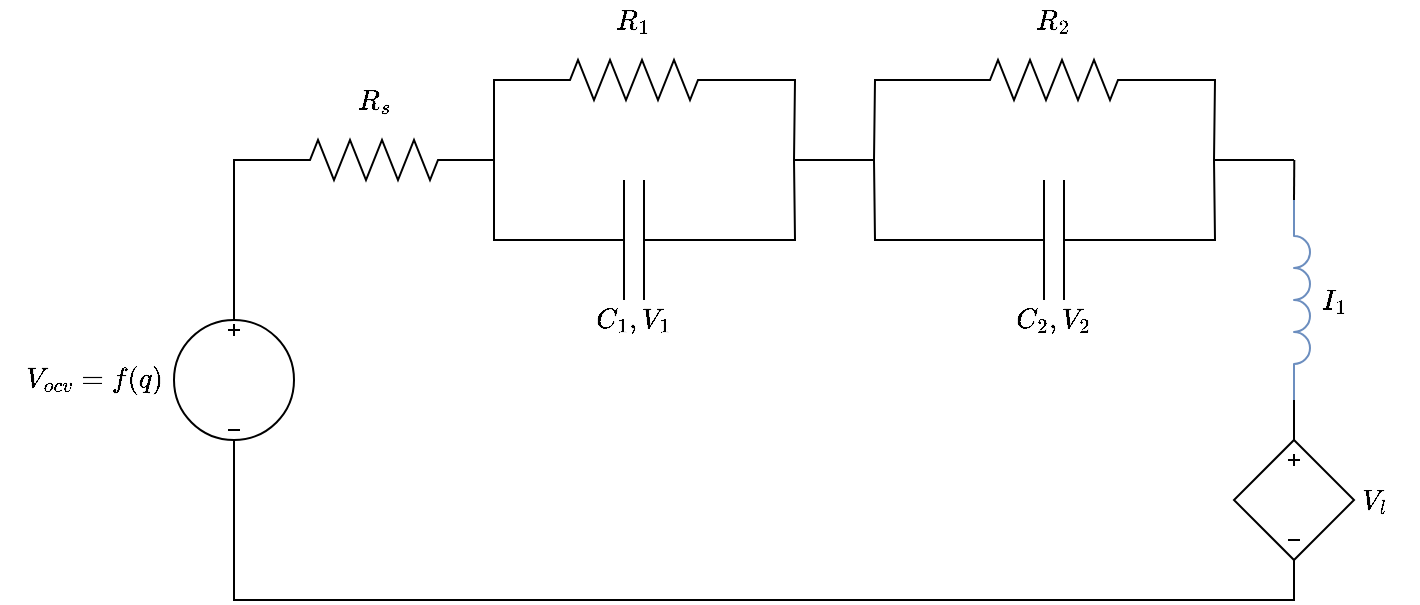 <mxfile version="13.7.9" type="device"><diagram id="08NvM-eT2aPjcZvHbzK1" name="Page-1"><mxGraphModel dx="905" dy="672" grid="1" gridSize="10" guides="1" tooltips="1" connect="1" arrows="1" fold="1" page="1" pageScale="1" pageWidth="850" pageHeight="1100" math="1" shadow="0"><root><mxCell id="0"/><mxCell id="1" parent="0"/><mxCell id="rtGggMHU-jXYoA-TofqP-1" value="" style="pointerEvents=1;verticalLabelPosition=bottom;shadow=0;dashed=0;align=center;html=1;verticalAlign=top;shape=mxgraph.electrical.signal_sources.dc_source_3;" parent="1" vertex="1"><mxGeometry x="100" y="260" width="60" height="60" as="geometry"/></mxCell><mxCell id="rtGggMHU-jXYoA-TofqP-2" value="$$V_{ocv}=f(q)$$" style="text;html=1;strokeColor=none;fillColor=none;align=center;verticalAlign=middle;whiteSpace=wrap;rounded=0;" parent="1" vertex="1"><mxGeometry x="40" y="280" width="40" height="20" as="geometry"/></mxCell><mxCell id="rtGggMHU-jXYoA-TofqP-4" style="edgeStyle=orthogonalEdgeStyle;rounded=0;orthogonalLoop=1;jettySize=auto;html=1;exitX=0;exitY=0.5;exitDx=0;exitDy=0;exitPerimeter=0;entryX=0.5;entryY=0;entryDx=0;entryDy=0;entryPerimeter=0;endArrow=none;endFill=0;" parent="1" source="rtGggMHU-jXYoA-TofqP-3" target="rtGggMHU-jXYoA-TofqP-1" edge="1"><mxGeometry relative="1" as="geometry"/></mxCell><mxCell id="rtGggMHU-jXYoA-TofqP-3" value="" style="pointerEvents=1;verticalLabelPosition=bottom;shadow=0;dashed=0;align=center;html=1;verticalAlign=top;shape=mxgraph.electrical.resistors.resistor_2;" parent="1" vertex="1"><mxGeometry x="150" y="170" width="100" height="20" as="geometry"/></mxCell><mxCell id="rtGggMHU-jXYoA-TofqP-5" value="$$R_s$$" style="text;html=1;strokeColor=none;fillColor=none;align=center;verticalAlign=middle;whiteSpace=wrap;rounded=0;" parent="1" vertex="1"><mxGeometry x="180" y="140" width="40" height="20" as="geometry"/></mxCell><mxCell id="rtGggMHU-jXYoA-TofqP-13" value="" style="group" parent="1" vertex="1" connectable="0"><mxGeometry x="260" y="100" width="120" height="170" as="geometry"/></mxCell><mxCell id="rtGggMHU-jXYoA-TofqP-6" value="" style="pointerEvents=1;verticalLabelPosition=bottom;shadow=0;dashed=0;align=center;html=1;verticalAlign=top;shape=mxgraph.electrical.resistors.resistor_2;" parent="rtGggMHU-jXYoA-TofqP-13" vertex="1"><mxGeometry x="20" y="30" width="100" height="20" as="geometry"/></mxCell><mxCell id="rtGggMHU-jXYoA-TofqP-7" value="$$R_1$$" style="text;html=1;strokeColor=none;fillColor=none;align=center;verticalAlign=middle;whiteSpace=wrap;rounded=0;" parent="rtGggMHU-jXYoA-TofqP-13" vertex="1"><mxGeometry x="50" width="40" height="20" as="geometry"/></mxCell><mxCell id="rtGggMHU-jXYoA-TofqP-8" value="" style="pointerEvents=1;verticalLabelPosition=bottom;shadow=0;dashed=0;align=center;html=1;verticalAlign=top;shape=mxgraph.electrical.capacitors.capacitor_1;" parent="rtGggMHU-jXYoA-TofqP-13" vertex="1"><mxGeometry x="20" y="90" width="100" height="60" as="geometry"/></mxCell><mxCell id="rtGggMHU-jXYoA-TofqP-9" value="$$C_1,V_1$$" style="text;html=1;strokeColor=none;fillColor=none;align=center;verticalAlign=middle;whiteSpace=wrap;rounded=0;" parent="rtGggMHU-jXYoA-TofqP-13" vertex="1"><mxGeometry x="50" y="150" width="40" height="20" as="geometry"/></mxCell><mxCell id="rtGggMHU-jXYoA-TofqP-10" style="edgeStyle=orthogonalEdgeStyle;rounded=0;orthogonalLoop=1;jettySize=auto;html=1;exitX=1;exitY=0.5;exitDx=0;exitDy=0;exitPerimeter=0;entryX=0;entryY=0.5;entryDx=0;entryDy=0;entryPerimeter=0;endArrow=none;endFill=0;" parent="1" source="rtGggMHU-jXYoA-TofqP-3" target="rtGggMHU-jXYoA-TofqP-6" edge="1"><mxGeometry relative="1" as="geometry"><Array as="points"><mxPoint x="260" y="180"/><mxPoint x="260" y="140"/></Array></mxGeometry></mxCell><mxCell id="rtGggMHU-jXYoA-TofqP-11" style="edgeStyle=orthogonalEdgeStyle;rounded=0;orthogonalLoop=1;jettySize=auto;html=1;exitX=0;exitY=0.5;exitDx=0;exitDy=0;exitPerimeter=0;entryX=1;entryY=0.5;entryDx=0;entryDy=0;entryPerimeter=0;endArrow=none;endFill=0;" parent="1" source="rtGggMHU-jXYoA-TofqP-8" target="rtGggMHU-jXYoA-TofqP-3" edge="1"><mxGeometry relative="1" as="geometry"/></mxCell><mxCell id="rtGggMHU-jXYoA-TofqP-14" value="" style="group" parent="1" vertex="1" connectable="0"><mxGeometry x="470" y="100" width="120" height="170" as="geometry"/></mxCell><mxCell id="rtGggMHU-jXYoA-TofqP-15" value="" style="pointerEvents=1;verticalLabelPosition=bottom;shadow=0;dashed=0;align=center;html=1;verticalAlign=top;shape=mxgraph.electrical.resistors.resistor_2;" parent="rtGggMHU-jXYoA-TofqP-14" vertex="1"><mxGeometry x="20" y="30" width="100" height="20" as="geometry"/></mxCell><mxCell id="rtGggMHU-jXYoA-TofqP-16" value="$$R_2$$" style="text;html=1;strokeColor=none;fillColor=none;align=center;verticalAlign=middle;whiteSpace=wrap;rounded=0;" parent="rtGggMHU-jXYoA-TofqP-14" vertex="1"><mxGeometry x="50" width="40" height="20" as="geometry"/></mxCell><mxCell id="rtGggMHU-jXYoA-TofqP-17" value="" style="pointerEvents=1;verticalLabelPosition=bottom;shadow=0;dashed=0;align=center;html=1;verticalAlign=top;shape=mxgraph.electrical.capacitors.capacitor_1;" parent="rtGggMHU-jXYoA-TofqP-14" vertex="1"><mxGeometry x="20" y="90" width="100" height="60" as="geometry"/></mxCell><mxCell id="rtGggMHU-jXYoA-TofqP-19" value="$$C_2,V_2$$" style="text;html=1;strokeColor=none;fillColor=none;align=center;verticalAlign=middle;whiteSpace=wrap;rounded=0;" parent="rtGggMHU-jXYoA-TofqP-14" vertex="1"><mxGeometry x="50" y="150" width="40" height="20" as="geometry"/></mxCell><mxCell id="rtGggMHU-jXYoA-TofqP-21" style="edgeStyle=orthogonalEdgeStyle;rounded=0;orthogonalLoop=1;jettySize=auto;html=1;exitX=0;exitY=0.5;exitDx=0;exitDy=0;exitPerimeter=0;endArrow=none;endFill=0;" parent="1" source="rtGggMHU-jXYoA-TofqP-15" edge="1"><mxGeometry relative="1" as="geometry"><mxPoint x="450" y="180" as="targetPoint"/></mxGeometry></mxCell><mxCell id="rtGggMHU-jXYoA-TofqP-24" value="" style="endArrow=none;html=1;" parent="1" edge="1"><mxGeometry width="50" height="50" relative="1" as="geometry"><mxPoint x="410" y="180" as="sourcePoint"/><mxPoint x="450" y="180" as="targetPoint"/></mxGeometry></mxCell><mxCell id="rtGggMHU-jXYoA-TofqP-25" style="edgeStyle=orthogonalEdgeStyle;rounded=0;orthogonalLoop=1;jettySize=auto;html=1;exitX=0;exitY=0.5;exitDx=0;exitDy=0;exitPerimeter=0;endArrow=none;endFill=0;" parent="1" source="rtGggMHU-jXYoA-TofqP-17" edge="1"><mxGeometry relative="1" as="geometry"><mxPoint x="450" y="180" as="targetPoint"/></mxGeometry></mxCell><mxCell id="rtGggMHU-jXYoA-TofqP-28" style="edgeStyle=orthogonalEdgeStyle;rounded=0;orthogonalLoop=1;jettySize=auto;html=1;exitX=1;exitY=0.5;exitDx=0;exitDy=0;exitPerimeter=0;endArrow=none;endFill=0;" parent="1" source="rtGggMHU-jXYoA-TofqP-6" edge="1"><mxGeometry relative="1" as="geometry"><mxPoint x="410" y="180" as="targetPoint"/></mxGeometry></mxCell><mxCell id="rtGggMHU-jXYoA-TofqP-29" style="edgeStyle=orthogonalEdgeStyle;rounded=0;orthogonalLoop=1;jettySize=auto;html=1;exitX=1;exitY=0.5;exitDx=0;exitDy=0;exitPerimeter=0;endArrow=none;endFill=0;" parent="1" source="rtGggMHU-jXYoA-TofqP-8" edge="1"><mxGeometry relative="1" as="geometry"><mxPoint x="410" y="180" as="targetPoint"/></mxGeometry></mxCell><mxCell id="rtGggMHU-jXYoA-TofqP-35" style="edgeStyle=orthogonalEdgeStyle;rounded=0;orthogonalLoop=1;jettySize=auto;html=1;exitX=0.5;exitY=1;exitDx=0;exitDy=0;exitPerimeter=0;entryX=0.5;entryY=1;entryDx=0;entryDy=0;entryPerimeter=0;endArrow=none;endFill=0;" parent="1" source="0E8BhYI9M-G8c1AmY489-1" target="rtGggMHU-jXYoA-TofqP-1" edge="1"><mxGeometry relative="1" as="geometry"><mxPoint x="660" y="300" as="sourcePoint"/></mxGeometry></mxCell><mxCell id="rtGggMHU-jXYoA-TofqP-31" value="" style="endArrow=none;html=1;" parent="1" edge="1"><mxGeometry width="50" height="50" relative="1" as="geometry"><mxPoint x="620" y="180" as="sourcePoint"/><mxPoint x="660" y="180" as="targetPoint"/></mxGeometry></mxCell><mxCell id="rtGggMHU-jXYoA-TofqP-32" style="edgeStyle=orthogonalEdgeStyle;rounded=0;orthogonalLoop=1;jettySize=auto;html=1;exitX=1;exitY=0.5;exitDx=0;exitDy=0;exitPerimeter=0;endArrow=none;endFill=0;" parent="1" source="rtGggMHU-jXYoA-TofqP-15" edge="1"><mxGeometry relative="1" as="geometry"><mxPoint x="620" y="180" as="targetPoint"/></mxGeometry></mxCell><mxCell id="rtGggMHU-jXYoA-TofqP-33" style="edgeStyle=orthogonalEdgeStyle;rounded=0;orthogonalLoop=1;jettySize=auto;html=1;exitX=1;exitY=0.5;exitDx=0;exitDy=0;exitPerimeter=0;endArrow=none;endFill=0;" parent="1" source="rtGggMHU-jXYoA-TofqP-17" edge="1"><mxGeometry relative="1" as="geometry"><mxPoint x="620" y="180" as="targetPoint"/></mxGeometry></mxCell><mxCell id="rtGggMHU-jXYoA-TofqP-36" value="$$V_l$$" style="text;html=1;strokeColor=none;fillColor=none;align=center;verticalAlign=middle;whiteSpace=wrap;rounded=0;" parent="1" vertex="1"><mxGeometry x="680" y="340" width="40" height="20" as="geometry"/></mxCell><mxCell id="0E8BhYI9M-G8c1AmY489-1" value="" style="pointerEvents=1;verticalLabelPosition=bottom;shadow=0;dashed=0;align=center;html=1;verticalAlign=top;shape=mxgraph.electrical.signal_sources.dependent_source_3;" vertex="1" parent="1"><mxGeometry x="630" y="320" width="60" height="60" as="geometry"/></mxCell><mxCell id="0E8BhYI9M-G8c1AmY489-3" style="edgeStyle=orthogonalEdgeStyle;rounded=0;orthogonalLoop=1;jettySize=auto;html=1;exitX=0;exitY=1;exitDx=0;exitDy=0;exitPerimeter=0;endArrow=none;endFill=0;" edge="1" parent="1" source="0E8BhYI9M-G8c1AmY489-2"><mxGeometry relative="1" as="geometry"><mxPoint x="660.143" y="180" as="targetPoint"/></mxGeometry></mxCell><mxCell id="0E8BhYI9M-G8c1AmY489-4" style="edgeStyle=orthogonalEdgeStyle;rounded=0;orthogonalLoop=1;jettySize=auto;html=1;exitX=1;exitY=1;exitDx=0;exitDy=0;exitPerimeter=0;entryX=0.5;entryY=0;entryDx=0;entryDy=0;entryPerimeter=0;endArrow=none;endFill=0;" edge="1" parent="1" source="0E8BhYI9M-G8c1AmY489-2" target="0E8BhYI9M-G8c1AmY489-1"><mxGeometry relative="1" as="geometry"/></mxCell><mxCell id="0E8BhYI9M-G8c1AmY489-2" value="" style="pointerEvents=1;verticalLabelPosition=bottom;shadow=0;dashed=0;align=center;html=1;verticalAlign=top;shape=mxgraph.electrical.inductors.inductor_3;direction=south;fillColor=#dae8fc;strokeColor=#6c8ebf;" vertex="1" parent="1"><mxGeometry x="660" y="200" width="8" height="100" as="geometry"/></mxCell><mxCell id="0E8BhYI9M-G8c1AmY489-5" value="$$I_1$$" style="text;html=1;strokeColor=none;fillColor=none;align=center;verticalAlign=middle;whiteSpace=wrap;rounded=0;" vertex="1" parent="1"><mxGeometry x="660" y="240" width="40" height="20" as="geometry"/></mxCell></root></mxGraphModel></diagram></mxfile>